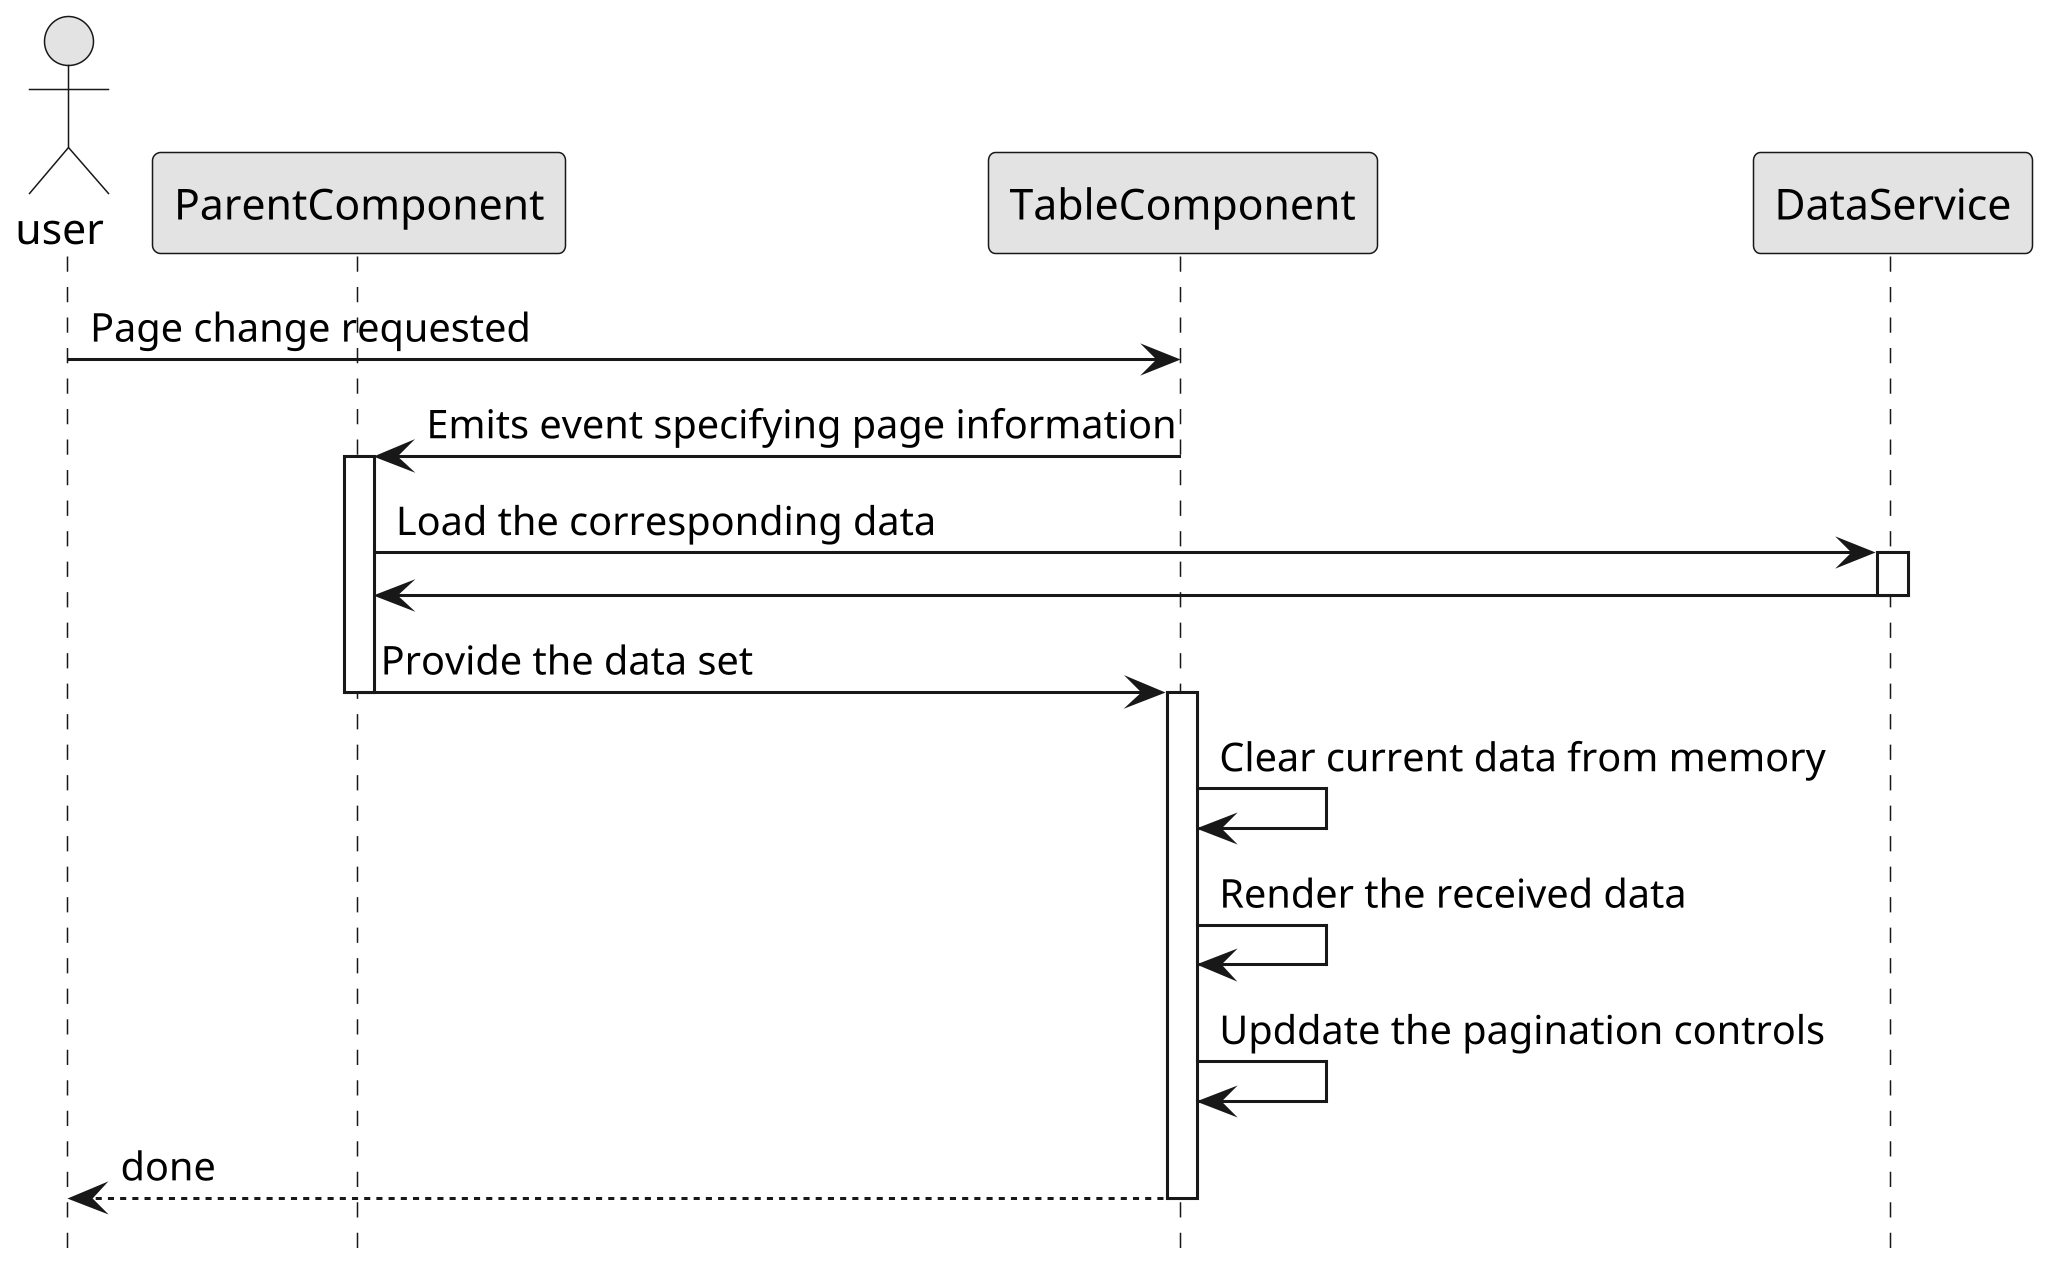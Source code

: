 @startuml

scale 2048 width

actor user
participant ParentComponent as PC
participant TableComponent as TC
participant DataService as DS

skinparam monochrome true
hide footbox

user -> TC: Page change requested

TC -> PC: Emits event specifying page information
activate PC
PC -> DS: Load the corresponding data
activate DS
DS -> PC
deactivate DS
PC -> TC: Provide the data set
deactivate PC
activate TC
TC -> TC: Clear current data from memory
TC -> TC: Render the received data
TC -> TC: Upddate the pagination controls
TC --> user: done
deactivate TC
@enduml
